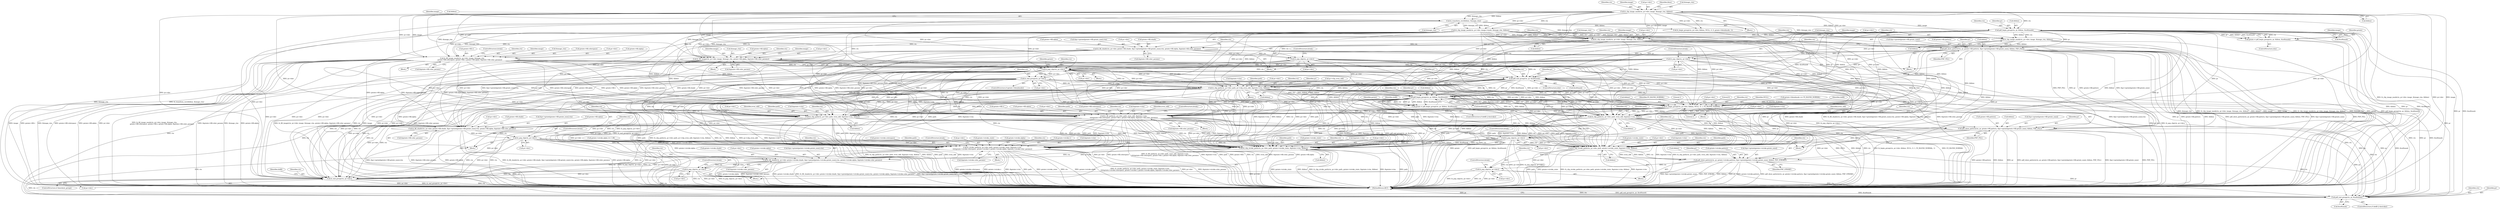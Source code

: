 digraph "0_ghostscript_b2e7d38e845c7d4922d05e6e41f3a2dc1bc1b14a@pointer" {
"1000197" [label="(Call,pdf_begin_group(ctx, pr, &bbox, &softmask))"];
"1000141" [label="(Call,fz_clip_image_mask(ctx, pr->dev, image, &image_ctm, &bbox))"];
"1000154" [label="(Call,fz_transform_rect(&bbox, &image_ctm))"];
"1000195" [label="(Call,gstate = pdf_begin_group(ctx, pr, &bbox, &softmask))"];
"1000220" [label="(Call,fz_fill_image_mask(ctx, pr->dev, image, &image_ctm,\n                               gstate->fill.colorspace, gstate->fill.v, gstate->fill.alpha, &gstate->fill.color_params))"];
"1000378" [label="(Call,fz_pop_clip(ctx, pr->dev))"];
"1000387" [label="(Call,fz_end_group(ctx, pr->dev))"];
"1000407" [label="(Call,fz_clip_path(ctx, pr->dev, path, pr->clip_even_odd, &gstate->ctm, &bbox))"];
"1000444" [label="(Call,pdf_begin_group(ctx, pr, &bbox, &softmask))"];
"1000442" [label="(Call,gstate = pdf_begin_group(ctx, pr, &bbox, &softmask))"];
"1000486" [label="(Call,fz_begin_group(ctx, pr->dev, &bbox, NULL, 0, 1, FZ_BLEND_NORMAL, 1))"];
"1000511" [label="(Call,fz_fill_path(ctx, pr->dev, path, even_odd, &gstate->ctm,\n\t\t\t\t\tgstate->fill.colorspace, gstate->fill.v, gstate->fill.alpha, &gstate->fill.color_params))"];
"1000665" [label="(Call,fz_stroke_path(ctx, pr->dev, path, gstate->stroke_state, &gstate->ctm,\n\t\t\t\t\tgstate->stroke.colorspace, gstate->stroke.v, gstate->stroke.alpha, &gstate->stroke.color_params))"];
"1000814" [label="(Call,fz_end_group(ctx, pr->dev))"];
"1000823" [label="(Call,pdf_end_group(ctx, pr, &softmask))"];
"1000708" [label="(Call,fz_clip_stroke_path(ctx, pr->dev, path, gstate->stroke_state, &gstate->ctm, &bbox))"];
"1000723" [label="(Call,pdf_show_pattern(ctx, pr, gstate->stroke.pattern, &pr->gstate[gstate->stroke.gstate_num], &bbox, PDF_STROKE))"];
"1000744" [label="(Call,fz_pop_clip(ctx, pr->dev))"];
"1000758" [label="(Call,fz_clip_stroke_path(ctx, pr->dev, path, gstate->stroke_state, &gstate->ctm, &bbox))"];
"1000773" [label="(Call,fz_fill_shade(ctx, pr->dev, gstate->stroke.shade, &pr->gstate[gstate->stroke.gstate_num].ctm, gstate->stroke.alpha, &gstate->stroke.color_params))"];
"1000806" [label="(Call,fz_pop_clip(ctx, pr->dev))"];
"1000552" [label="(Call,fz_clip_path(ctx, pr->dev, path, even_odd, &gstate->ctm, &bbox))"];
"1000565" [label="(Call,pdf_show_pattern(ctx, pr, gstate->fill.pattern, &pr->gstate[gstate->fill.gstate_num], &bbox, PDF_FILL))"];
"1000586" [label="(Call,fz_pop_clip(ctx, pr->dev))"];
"1000600" [label="(Call,fz_clip_path(ctx, pr->dev, path, even_odd, &gstate->ctm, &bbox))"];
"1000613" [label="(Call,fz_fill_shade(ctx, pr->dev, gstate->fill.shade, &pr->gstate[gstate->fill.gstate_num].ctm, gstate->fill.alpha, &gstate->fill.color_params))"];
"1000646" [label="(Call,fz_pop_clip(ctx, pr->dev))"];
"1000393" [label="(Call,pdf_end_group(ctx, pr, &softmask))"];
"1000258" [label="(Call,fz_clip_image_mask(ctx, pr->dev, image, &image_ctm, &bbox))"];
"1000268" [label="(Call,pdf_show_pattern(ctx, pr, gstate->fill.pattern, &pr->gstate[gstate->fill.gstate_num], &bbox, PDF_FILL))"];
"1000289" [label="(Call,fz_pop_clip(ctx, pr->dev))"];
"1000303" [label="(Call,fz_clip_image_mask(ctx, pr->dev, image, &image_ctm, &bbox))"];
"1000313" [label="(Call,fz_fill_shade(ctx, pr->dev, gstate->fill.shade, &pr->gstate[gstate->fill.gstate_num].ctm, gstate->fill.alpha, &gstate->fill.color_params))"];
"1000346" [label="(Call,fz_pop_clip(ctx, pr->dev))"];
"1000354" [label="(Call,fz_fill_image(ctx, pr->dev, image, &image_ctm, gstate->fill.alpha, &gstate->fill.color_params))"];
"1000749" [label="(ControlStructure,break;)"];
"1000233" [label="(Call,gstate->fill.v)"];
"1000678" [label="(Call,gstate->stroke.colorspace)"];
"1000276" [label="(Call,&pr->gstate[gstate->fill.gstate_num])"];
"1000315" [label="(Call,pr->dev)"];
"1000763" [label="(Identifier,path)"];
"1000249" [label="(ControlStructure,break;)"];
"1000527" [label="(Call,gstate->fill.v)"];
"1000198" [label="(Identifier,ctx)"];
"1000651" [label="(ControlStructure,break;)"];
"1000362" [label="(Call,gstate->fill.alpha)"];
"1000182" [label="(Call,fz_clip_image_mask(ctx, pr->dev, image->mask, &image_ctm, &bbox))"];
"1000199" [label="(Identifier,pr)"];
"1000482" [label="(Block,)"];
"1000402" [label="(Block,)"];
"1000783" [label="(Call,&pr->gstate[gstate->stroke.gstate_num].ctm)"];
"1000444" [label="(Call,pdf_begin_group(ctx, pr, &bbox, &softmask))"];
"1000714" [label="(Call,gstate->stroke_state)"];
"1000221" [label="(Identifier,ctx)"];
"1000568" [label="(Call,gstate->fill.pattern)"];
"1000168" [label="(Call,fz_begin_group(ctx, pr->dev, &bbox, NULL, 0, 0, gstate->blendmode, 1))"];
"1000438" [label="(ControlStructure,if (dofill || dostroke))"];
"1000599" [label="(Block,)"];
"1000385" [label="(Identifier,gstate)"];
"1000154" [label="(Call,fz_transform_rect(&bbox, &image_ctm))"];
"1000826" [label="(Call,&softmask)"];
"1000195" [label="(Call,gstate = pdf_begin_group(ctx, pr, &bbox, &softmask))"];
"1000395" [label="(Identifier,pr)"];
"1000416" [label="(Call,&gstate->ctm)"];
"1000774" [label="(Identifier,ctx)"];
"1000288" [label="(Identifier,PDF_FILL)"];
"1000532" [label="(Call,gstate->fill.alpha)"];
"1000348" [label="(Call,pr->dev)"];
"1000708" [label="(Call,fz_clip_stroke_path(ctx, pr->dev, path, gstate->stroke_state, &gstate->ctm, &bbox))"];
"1000449" [label="(Call,&softmask)"];
"1000269" [label="(Identifier,ctx)"];
"1000443" [label="(Identifier,gstate)"];
"1000216" [label="(Block,)"];
"1000586" [label="(Call,fz_pop_clip(ctx, pr->dev))"];
"1000757" [label="(Block,)"];
"1000445" [label="(Identifier,ctx)"];
"1000488" [label="(Call,pr->dev)"];
"1000588" [label="(Call,pr->dev)"];
"1000355" [label="(Identifier,ctx)"];
"1000764" [label="(Call,gstate->stroke_state)"];
"1000243" [label="(Call,&gstate->fill.color_params)"];
"1000585" [label="(Identifier,PDF_FILL)"];
"1000513" [label="(Call,pr->dev)"];
"1000142" [label="(Identifier,ctx)"];
"1000800" [label="(Call,&gstate->stroke.color_params)"];
"1000602" [label="(Call,pr->dev)"];
"1000383" [label="(ControlStructure,if (gstate->blendmode))"];
"1000494" [label="(Literal,0)"];
"1000486" [label="(Call,fz_begin_group(ctx, pr->dev, &bbox, NULL, 0, 1, FZ_BLEND_NORMAL, 1))"];
"1000741" [label="(Call,&bbox)"];
"1000828" [label="(MethodReturn,RET)"];
"1000744" [label="(Call,fz_pop_clip(ctx, pr->dev))"];
"1000468" [label="(Call,gstate->stroke.alpha == 1.0f)"];
"1000693" [label="(Call,&gstate->stroke.color_params)"];
"1000487" [label="(Identifier,ctx)"];
"1000146" [label="(Identifier,image)"];
"1000812" [label="(ControlStructure,if (knockout_group))"];
"1000259" [label="(Identifier,ctx)"];
"1000814" [label="(Call,fz_end_group(ctx, pr->dev))"];
"1000771" [label="(Call,&bbox)"];
"1000375" [label="(Identifier,image)"];
"1000392" [label="(ControlStructure,else)"];
"1000266" [label="(Call,&bbox)"];
"1000613" [label="(Call,fz_fill_shade(ctx, pr->dev, gstate->fill.shade, &pr->gstate[gstate->fill.gstate_num].ctm, gstate->fill.alpha, &gstate->fill.color_params))"];
"1000537" [label="(Call,&gstate->fill.color_params)"];
"1000821" [label="(Identifier,dofill)"];
"1000507" [label="(Block,)"];
"1000412" [label="(Identifier,path)"];
"1000554" [label="(Call,pr->dev)"];
"1000407" [label="(Call,fz_clip_path(ctx, pr->dev, path, pr->clip_even_odd, &gstate->ctm, &bbox))"];
"1000305" [label="(Call,pr->dev)"];
"1000347" [label="(Identifier,ctx)"];
"1000143" [label="(Call,pr->dev)"];
"1000559" [label="(Call,&gstate->ctm)"];
"1000356" [label="(Call,pr->dev)"];
"1000606" [label="(Identifier,even_odd)"];
"1000200" [label="(Call,&bbox)"];
"1000723" [label="(Call,pdf_show_pattern(ctx, pr, gstate->stroke.pattern, &pr->gstate[gstate->stroke.gstate_num], &bbox, PDF_STROKE))"];
"1000640" [label="(Call,&gstate->fill.color_params)"];
"1000670" [label="(Identifier,path)"];
"1000646" [label="(Call,fz_pop_clip(ctx, pr->dev))"];
"1000759" [label="(Identifier,ctx)"];
"1000161" [label="(Identifier,image)"];
"1000591" [label="(ControlStructure,break;)"];
"1000196" [label="(Identifier,gstate)"];
"1000379" [label="(Identifier,ctx)"];
"1000725" [label="(Identifier,pr)"];
"1000583" [label="(Call,&bbox)"];
"1000605" [label="(Identifier,path)"];
"1000309" [label="(Call,&image_ctm)"];
"1000225" [label="(Identifier,image)"];
"1000318" [label="(Call,gstate->fill.shade)"];
"1000600" [label="(Call,fz_clip_path(ctx, pr->dev, path, even_odd, &gstate->ctm, &bbox))"];
"1000758" [label="(Call,fz_clip_stroke_path(ctx, pr->dev, path, gstate->stroke_state, &gstate->ctm, &bbox))"];
"1000264" [label="(Call,&image_ctm)"];
"1000354" [label="(Call,fz_fill_image(ctx, pr->dev, image, &image_ctm, gstate->fill.alpha, &gstate->fill.color_params))"];
"1000552" [label="(Call,fz_clip_path(ctx, pr->dev, path, even_odd, &gstate->ctm, &bbox))"];
"1000353" [label="(Block,)"];
"1000778" [label="(Call,gstate->stroke.shade)"];
"1000615" [label="(Call,pr->dev)"];
"1000607" [label="(Call,&gstate->ctm)"];
"1000396" [label="(Call,&softmask)"];
"1000226" [label="(Call,&image_ctm)"];
"1000745" [label="(Identifier,ctx)"];
"1000302" [label="(Block,)"];
"1000721" [label="(Call,&bbox)"];
"1000140" [label="(Block,)"];
"1000409" [label="(Call,pr->dev)"];
"1000493" [label="(Identifier,NULL)"];
"1000815" [label="(Identifier,ctx)"];
"1000551" [label="(Block,)"];
"1000442" [label="(Call,gstate = pdf_begin_group(ctx, pr, &bbox, &softmask))"];
"1000263" [label="(Identifier,image)"];
"1000775" [label="(Call,pr->dev)"];
"1000271" [label="(Call,gstate->fill.pattern)"];
"1000767" [label="(Call,&gstate->ctm)"];
"1000387" [label="(Call,fz_end_group(ctx, pr->dev))"];
"1000393" [label="(Call,pdf_end_group(ctx, pr, &softmask))"];
"1000699" [label="(ControlStructure,break;)"];
"1000807" [label="(Identifier,ctx)"];
"1000304" [label="(Identifier,ctx)"];
"1000220" [label="(Call,fz_fill_image_mask(ctx, pr->dev, image, &image_ctm,\n                               gstate->fill.colorspace, gstate->fill.v, gstate->fill.alpha, &gstate->fill.color_params))"];
"1000808" [label="(Call,pr->dev)"];
"1000566" [label="(Identifier,ctx)"];
"1000408" [label="(Identifier,ctx)"];
"1000270" [label="(Identifier,pr)"];
"1000707" [label="(Block,)"];
"1000228" [label="(Call,gstate->fill.colorspace)"];
"1000795" [label="(Call,gstate->stroke.alpha)"];
"1000351" [label="(ControlStructure,break;)"];
"1000378" [label="(Call,fz_pop_clip(ctx, pr->dev))"];
"1000257" [label="(Block,)"];
"1000359" [label="(Identifier,image)"];
"1000587" [label="(Identifier,ctx)"];
"1000648" [label="(Call,pr->dev)"];
"1000601" [label="(Identifier,ctx)"];
"1000667" [label="(Call,pr->dev)"];
"1000202" [label="(Call,&softmask)"];
"1000389" [label="(Call,pr->dev)"];
"1000516" [label="(Identifier,path)"];
"1000207" [label="(Identifier,image)"];
"1000710" [label="(Call,pr->dev)"];
"1000522" [label="(Call,gstate->fill.colorspace)"];
"1000726" [label="(Call,gstate->stroke.pattern)"];
"1000157" [label="(Call,&image_ctm)"];
"1000346" [label="(Call,fz_pop_clip(ctx, pr->dev))"];
"1000816" [label="(Call,pr->dev)"];
"1000335" [label="(Call,gstate->fill.alpha)"];
"1000380" [label="(Call,pr->dev)"];
"1000819" [label="(ControlStructure,if (dofill || dostroke))"];
"1000558" [label="(Identifier,even_odd)"];
"1000823" [label="(Call,pdf_end_group(ctx, pr, &softmask))"];
"1000367" [label="(Call,&gstate->fill.color_params)"];
"1000671" [label="(Call,gstate->stroke_state)"];
"1000291" [label="(Call,pr->dev)"];
"1000497" [label="(Literal,1)"];
"1000424" [label="(Identifier,pr)"];
"1000743" [label="(Identifier,PDF_STROKE)"];
"1000388" [label="(Identifier,ctx)"];
"1000512" [label="(Identifier,ctx)"];
"1000413" [label="(Call,pr->clip_even_odd)"];
"1000724" [label="(Identifier,ctx)"];
"1000289" [label="(Call,fz_pop_clip(ctx, pr->dev))"];
"1000618" [label="(Call,gstate->fill.shade)"];
"1000611" [label="(Call,&bbox)"];
"1000731" [label="(Call,&pr->gstate[gstate->stroke.gstate_num])"];
"1000260" [label="(Call,pr->dev)"];
"1000475" [label="(Call,gstate->blendmode == FZ_BLEND_NORMAL)"];
"1000647" [label="(Identifier,ctx)"];
"1000268" [label="(Call,pdf_show_pattern(ctx, pr, gstate->fill.pattern, &pr->gstate[gstate->fill.gstate_num], &bbox, PDF_FILL))"];
"1000394" [label="(Identifier,ctx)"];
"1000155" [label="(Call,&bbox)"];
"1000573" [label="(Call,&pr->gstate[gstate->fill.gstate_num])"];
"1000553" [label="(Identifier,ctx)"];
"1000303" [label="(Call,fz_clip_image_mask(ctx, pr->dev, image, &image_ctm, &bbox))"];
"1000806" [label="(Call,fz_pop_clip(ctx, pr->dev))"];
"1000746" [label="(Call,pr->dev)"];
"1000567" [label="(Identifier,pr)"];
"1000258" [label="(Call,fz_clip_image_mask(ctx, pr->dev, image, &image_ctm, &bbox))"];
"1000760" [label="(Call,pr->dev)"];
"1000149" [label="(Call,&bbox)"];
"1000197" [label="(Call,pdf_begin_group(ctx, pr, &bbox, &softmask))"];
"1000717" [label="(Call,&gstate->ctm)"];
"1000194" [label="(ControlStructure,else)"];
"1000420" [label="(Call,&bbox)"];
"1000152" [label="(Identifier,bbox)"];
"1000446" [label="(Identifier,pr)"];
"1000688" [label="(Call,gstate->stroke.alpha)"];
"1000453" [label="(Identifier,dofill)"];
"1000518" [label="(Call,&gstate->ctm)"];
"1000447" [label="(Call,&bbox)"];
"1000141" [label="(Call,fz_clip_image_mask(ctx, pr->dev, image, &image_ctm, &bbox))"];
"1000511" [label="(Call,fz_fill_path(ctx, pr->dev, path, even_odd, &gstate->ctm,\n\t\t\t\t\tgstate->fill.colorspace, gstate->fill.v, gstate->fill.alpha, &gstate->fill.color_params))"];
"1000773" [label="(Call,fz_fill_shade(ctx, pr->dev, gstate->stroke.shade, &pr->gstate[gstate->stroke.gstate_num].ctm, gstate->stroke.alpha, &gstate->stroke.color_params))"];
"1000614" [label="(Identifier,ctx)"];
"1000623" [label="(Call,&pr->gstate[gstate->fill.gstate_num].ctm)"];
"1000308" [label="(Identifier,image)"];
"1000517" [label="(Identifier,even_odd)"];
"1000666" [label="(Identifier,ctx)"];
"1000377" [label="(Block,)"];
"1000499" [label="(Identifier,dofill)"];
"1000491" [label="(Call,&bbox)"];
"1000665" [label="(Call,fz_stroke_path(ctx, pr->dev, path, gstate->stroke_state, &gstate->ctm,\n\t\t\t\t\tgstate->stroke.colorspace, gstate->stroke.v, gstate->stroke.alpha, &gstate->stroke.color_params))"];
"1000543" [label="(ControlStructure,break;)"];
"1000811" [label="(ControlStructure,break;)"];
"1000557" [label="(Identifier,path)"];
"1000340" [label="(Call,&gstate->fill.color_params)"];
"1000222" [label="(Call,pr->dev)"];
"1000290" [label="(Identifier,ctx)"];
"1000323" [label="(Call,&pr->gstate[gstate->fill.gstate_num].ctm)"];
"1000238" [label="(Call,gstate->fill.alpha)"];
"1000683" [label="(Call,gstate->stroke.v)"];
"1000565" [label="(Call,pdf_show_pattern(ctx, pr, gstate->fill.pattern, &pr->gstate[gstate->fill.gstate_num], &bbox, PDF_FILL))"];
"1000635" [label="(Call,gstate->fill.alpha)"];
"1000563" [label="(Call,&bbox)"];
"1000286" [label="(Call,&bbox)"];
"1000360" [label="(Call,&image_ctm)"];
"1000661" [label="(Block,)"];
"1000824" [label="(Identifier,ctx)"];
"1000496" [label="(Identifier,FZ_BLEND_NORMAL)"];
"1000313" [label="(Call,fz_fill_shade(ctx, pr->dev, gstate->fill.shade, &pr->gstate[gstate->fill.gstate_num].ctm, gstate->fill.alpha, &gstate->fill.color_params))"];
"1000709" [label="(Identifier,ctx)"];
"1000314" [label="(Identifier,ctx)"];
"1000674" [label="(Call,&gstate->ctm)"];
"1000294" [label="(ControlStructure,break;)"];
"1000713" [label="(Identifier,path)"];
"1000825" [label="(Identifier,pr)"];
"1000311" [label="(Call,&bbox)"];
"1000495" [label="(Literal,1)"];
"1000147" [label="(Call,&image_ctm)"];
"1000400" [label="(Identifier,pr)"];
"1000197" -> "1000195"  [label="AST: "];
"1000197" -> "1000202"  [label="CFG: "];
"1000198" -> "1000197"  [label="AST: "];
"1000199" -> "1000197"  [label="AST: "];
"1000200" -> "1000197"  [label="AST: "];
"1000202" -> "1000197"  [label="AST: "];
"1000195" -> "1000197"  [label="CFG: "];
"1000197" -> "1000828"  [label="DDG: &bbox"];
"1000197" -> "1000828"  [label="DDG: pr"];
"1000197" -> "1000828"  [label="DDG: &softmask"];
"1000197" -> "1000195"  [label="DDG: ctx"];
"1000197" -> "1000195"  [label="DDG: pr"];
"1000197" -> "1000195"  [label="DDG: &bbox"];
"1000197" -> "1000195"  [label="DDG: &softmask"];
"1000141" -> "1000197"  [label="DDG: ctx"];
"1000154" -> "1000197"  [label="DDG: &bbox"];
"1000197" -> "1000220"  [label="DDG: ctx"];
"1000197" -> "1000258"  [label="DDG: ctx"];
"1000197" -> "1000258"  [label="DDG: &bbox"];
"1000197" -> "1000268"  [label="DDG: pr"];
"1000197" -> "1000303"  [label="DDG: ctx"];
"1000197" -> "1000303"  [label="DDG: &bbox"];
"1000197" -> "1000354"  [label="DDG: ctx"];
"1000197" -> "1000378"  [label="DDG: ctx"];
"1000197" -> "1000393"  [label="DDG: ctx"];
"1000197" -> "1000393"  [label="DDG: pr"];
"1000197" -> "1000393"  [label="DDG: &softmask"];
"1000197" -> "1000407"  [label="DDG: &bbox"];
"1000197" -> "1000444"  [label="DDG: pr"];
"1000197" -> "1000444"  [label="DDG: &bbox"];
"1000197" -> "1000444"  [label="DDG: &softmask"];
"1000197" -> "1000486"  [label="DDG: &bbox"];
"1000197" -> "1000552"  [label="DDG: &bbox"];
"1000197" -> "1000565"  [label="DDG: pr"];
"1000197" -> "1000600"  [label="DDG: &bbox"];
"1000197" -> "1000708"  [label="DDG: &bbox"];
"1000197" -> "1000723"  [label="DDG: pr"];
"1000197" -> "1000758"  [label="DDG: &bbox"];
"1000197" -> "1000823"  [label="DDG: pr"];
"1000197" -> "1000823"  [label="DDG: &softmask"];
"1000141" -> "1000140"  [label="AST: "];
"1000141" -> "1000149"  [label="CFG: "];
"1000142" -> "1000141"  [label="AST: "];
"1000143" -> "1000141"  [label="AST: "];
"1000146" -> "1000141"  [label="AST: "];
"1000147" -> "1000141"  [label="AST: "];
"1000149" -> "1000141"  [label="AST: "];
"1000152" -> "1000141"  [label="CFG: "];
"1000141" -> "1000828"  [label="DDG: fz_clip_image_mask(ctx, pr->dev, image, &image_ctm, &bbox)"];
"1000141" -> "1000828"  [label="DDG: pr->dev"];
"1000141" -> "1000828"  [label="DDG: image"];
"1000141" -> "1000154"  [label="DDG: &bbox"];
"1000141" -> "1000154"  [label="DDG: &image_ctm"];
"1000141" -> "1000168"  [label="DDG: ctx"];
"1000141" -> "1000168"  [label="DDG: pr->dev"];
"1000141" -> "1000182"  [label="DDG: ctx"];
"1000141" -> "1000182"  [label="DDG: pr->dev"];
"1000141" -> "1000220"  [label="DDG: pr->dev"];
"1000141" -> "1000220"  [label="DDG: image"];
"1000141" -> "1000258"  [label="DDG: pr->dev"];
"1000141" -> "1000258"  [label="DDG: image"];
"1000141" -> "1000303"  [label="DDG: pr->dev"];
"1000141" -> "1000303"  [label="DDG: image"];
"1000141" -> "1000354"  [label="DDG: pr->dev"];
"1000141" -> "1000354"  [label="DDG: image"];
"1000141" -> "1000378"  [label="DDG: pr->dev"];
"1000141" -> "1000407"  [label="DDG: pr->dev"];
"1000141" -> "1000486"  [label="DDG: pr->dev"];
"1000141" -> "1000511"  [label="DDG: pr->dev"];
"1000141" -> "1000552"  [label="DDG: pr->dev"];
"1000141" -> "1000600"  [label="DDG: pr->dev"];
"1000141" -> "1000665"  [label="DDG: pr->dev"];
"1000141" -> "1000708"  [label="DDG: pr->dev"];
"1000141" -> "1000758"  [label="DDG: pr->dev"];
"1000141" -> "1000814"  [label="DDG: pr->dev"];
"1000154" -> "1000140"  [label="AST: "];
"1000154" -> "1000157"  [label="CFG: "];
"1000155" -> "1000154"  [label="AST: "];
"1000157" -> "1000154"  [label="AST: "];
"1000161" -> "1000154"  [label="CFG: "];
"1000154" -> "1000828"  [label="DDG: &image_ctm"];
"1000154" -> "1000828"  [label="DDG: fz_transform_rect(&bbox, &image_ctm)"];
"1000154" -> "1000168"  [label="DDG: &bbox"];
"1000154" -> "1000182"  [label="DDG: &image_ctm"];
"1000154" -> "1000182"  [label="DDG: &bbox"];
"1000154" -> "1000220"  [label="DDG: &image_ctm"];
"1000154" -> "1000258"  [label="DDG: &image_ctm"];
"1000154" -> "1000303"  [label="DDG: &image_ctm"];
"1000154" -> "1000354"  [label="DDG: &image_ctm"];
"1000195" -> "1000194"  [label="AST: "];
"1000196" -> "1000195"  [label="AST: "];
"1000207" -> "1000195"  [label="CFG: "];
"1000195" -> "1000828"  [label="DDG: pdf_begin_group(ctx, pr, &bbox, &softmask)"];
"1000195" -> "1000828"  [label="DDG: gstate"];
"1000220" -> "1000216"  [label="AST: "];
"1000220" -> "1000243"  [label="CFG: "];
"1000221" -> "1000220"  [label="AST: "];
"1000222" -> "1000220"  [label="AST: "];
"1000225" -> "1000220"  [label="AST: "];
"1000226" -> "1000220"  [label="AST: "];
"1000228" -> "1000220"  [label="AST: "];
"1000233" -> "1000220"  [label="AST: "];
"1000238" -> "1000220"  [label="AST: "];
"1000243" -> "1000220"  [label="AST: "];
"1000249" -> "1000220"  [label="CFG: "];
"1000220" -> "1000828"  [label="DDG: image"];
"1000220" -> "1000828"  [label="DDG: gstate->fill.v"];
"1000220" -> "1000828"  [label="DDG: &image_ctm"];
"1000220" -> "1000828"  [label="DDG: gstate->fill.colorspace"];
"1000220" -> "1000828"  [label="DDG: gstate->fill.alpha"];
"1000220" -> "1000828"  [label="DDG: pr->dev"];
"1000220" -> "1000828"  [label="DDG: fz_fill_image_mask(ctx, pr->dev, image, &image_ctm,\n                               gstate->fill.colorspace, gstate->fill.v, gstate->fill.alpha, &gstate->fill.color_params)"];
"1000220" -> "1000828"  [label="DDG: &gstate->fill.color_params"];
"1000182" -> "1000220"  [label="DDG: ctx"];
"1000182" -> "1000220"  [label="DDG: pr->dev"];
"1000182" -> "1000220"  [label="DDG: &image_ctm"];
"1000220" -> "1000378"  [label="DDG: ctx"];
"1000220" -> "1000378"  [label="DDG: pr->dev"];
"1000220" -> "1000393"  [label="DDG: ctx"];
"1000220" -> "1000407"  [label="DDG: pr->dev"];
"1000220" -> "1000486"  [label="DDG: pr->dev"];
"1000220" -> "1000511"  [label="DDG: pr->dev"];
"1000220" -> "1000511"  [label="DDG: gstate->fill.colorspace"];
"1000220" -> "1000511"  [label="DDG: gstate->fill.v"];
"1000220" -> "1000511"  [label="DDG: gstate->fill.alpha"];
"1000220" -> "1000511"  [label="DDG: &gstate->fill.color_params"];
"1000220" -> "1000552"  [label="DDG: pr->dev"];
"1000220" -> "1000600"  [label="DDG: pr->dev"];
"1000220" -> "1000613"  [label="DDG: gstate->fill.alpha"];
"1000220" -> "1000613"  [label="DDG: &gstate->fill.color_params"];
"1000220" -> "1000665"  [label="DDG: pr->dev"];
"1000220" -> "1000708"  [label="DDG: pr->dev"];
"1000220" -> "1000758"  [label="DDG: pr->dev"];
"1000220" -> "1000814"  [label="DDG: pr->dev"];
"1000378" -> "1000377"  [label="AST: "];
"1000378" -> "1000380"  [label="CFG: "];
"1000379" -> "1000378"  [label="AST: "];
"1000380" -> "1000378"  [label="AST: "];
"1000385" -> "1000378"  [label="CFG: "];
"1000378" -> "1000828"  [label="DDG: pr->dev"];
"1000378" -> "1000828"  [label="DDG: ctx"];
"1000378" -> "1000828"  [label="DDG: fz_pop_clip(ctx, pr->dev)"];
"1000289" -> "1000378"  [label="DDG: ctx"];
"1000289" -> "1000378"  [label="DDG: pr->dev"];
"1000346" -> "1000378"  [label="DDG: ctx"];
"1000346" -> "1000378"  [label="DDG: pr->dev"];
"1000354" -> "1000378"  [label="DDG: ctx"];
"1000354" -> "1000378"  [label="DDG: pr->dev"];
"1000182" -> "1000378"  [label="DDG: ctx"];
"1000182" -> "1000378"  [label="DDG: pr->dev"];
"1000378" -> "1000387"  [label="DDG: ctx"];
"1000378" -> "1000387"  [label="DDG: pr->dev"];
"1000378" -> "1000407"  [label="DDG: ctx"];
"1000378" -> "1000407"  [label="DDG: pr->dev"];
"1000378" -> "1000444"  [label="DDG: ctx"];
"1000378" -> "1000486"  [label="DDG: ctx"];
"1000378" -> "1000486"  [label="DDG: pr->dev"];
"1000378" -> "1000511"  [label="DDG: ctx"];
"1000378" -> "1000511"  [label="DDG: pr->dev"];
"1000378" -> "1000552"  [label="DDG: ctx"];
"1000378" -> "1000552"  [label="DDG: pr->dev"];
"1000378" -> "1000600"  [label="DDG: ctx"];
"1000378" -> "1000600"  [label="DDG: pr->dev"];
"1000378" -> "1000665"  [label="DDG: ctx"];
"1000378" -> "1000665"  [label="DDG: pr->dev"];
"1000378" -> "1000708"  [label="DDG: ctx"];
"1000378" -> "1000708"  [label="DDG: pr->dev"];
"1000378" -> "1000758"  [label="DDG: ctx"];
"1000378" -> "1000758"  [label="DDG: pr->dev"];
"1000378" -> "1000814"  [label="DDG: ctx"];
"1000378" -> "1000814"  [label="DDG: pr->dev"];
"1000378" -> "1000823"  [label="DDG: ctx"];
"1000387" -> "1000383"  [label="AST: "];
"1000387" -> "1000389"  [label="CFG: "];
"1000388" -> "1000387"  [label="AST: "];
"1000389" -> "1000387"  [label="AST: "];
"1000400" -> "1000387"  [label="CFG: "];
"1000387" -> "1000828"  [label="DDG: pr->dev"];
"1000387" -> "1000828"  [label="DDG: ctx"];
"1000387" -> "1000828"  [label="DDG: fz_end_group(ctx, pr->dev)"];
"1000387" -> "1000407"  [label="DDG: ctx"];
"1000387" -> "1000407"  [label="DDG: pr->dev"];
"1000387" -> "1000444"  [label="DDG: ctx"];
"1000387" -> "1000486"  [label="DDG: ctx"];
"1000387" -> "1000486"  [label="DDG: pr->dev"];
"1000387" -> "1000511"  [label="DDG: ctx"];
"1000387" -> "1000511"  [label="DDG: pr->dev"];
"1000387" -> "1000552"  [label="DDG: ctx"];
"1000387" -> "1000552"  [label="DDG: pr->dev"];
"1000387" -> "1000600"  [label="DDG: ctx"];
"1000387" -> "1000600"  [label="DDG: pr->dev"];
"1000387" -> "1000665"  [label="DDG: ctx"];
"1000387" -> "1000665"  [label="DDG: pr->dev"];
"1000387" -> "1000708"  [label="DDG: ctx"];
"1000387" -> "1000708"  [label="DDG: pr->dev"];
"1000387" -> "1000758"  [label="DDG: ctx"];
"1000387" -> "1000758"  [label="DDG: pr->dev"];
"1000387" -> "1000814"  [label="DDG: ctx"];
"1000387" -> "1000814"  [label="DDG: pr->dev"];
"1000387" -> "1000823"  [label="DDG: ctx"];
"1000407" -> "1000402"  [label="AST: "];
"1000407" -> "1000420"  [label="CFG: "];
"1000408" -> "1000407"  [label="AST: "];
"1000409" -> "1000407"  [label="AST: "];
"1000412" -> "1000407"  [label="AST: "];
"1000413" -> "1000407"  [label="AST: "];
"1000416" -> "1000407"  [label="AST: "];
"1000420" -> "1000407"  [label="AST: "];
"1000424" -> "1000407"  [label="CFG: "];
"1000407" -> "1000828"  [label="DDG: pr->dev"];
"1000407" -> "1000828"  [label="DDG: path"];
"1000407" -> "1000828"  [label="DDG: fz_clip_path(ctx, pr->dev, path, pr->clip_even_odd, &gstate->ctm, &bbox)"];
"1000407" -> "1000828"  [label="DDG: ctx"];
"1000407" -> "1000828"  [label="DDG: &bbox"];
"1000407" -> "1000828"  [label="DDG: pr->clip_even_odd"];
"1000407" -> "1000828"  [label="DDG: &gstate->ctm"];
"1000393" -> "1000407"  [label="DDG: ctx"];
"1000182" -> "1000407"  [label="DDG: pr->dev"];
"1000182" -> "1000407"  [label="DDG: &bbox"];
"1000354" -> "1000407"  [label="DDG: pr->dev"];
"1000289" -> "1000407"  [label="DDG: pr->dev"];
"1000346" -> "1000407"  [label="DDG: pr->dev"];
"1000268" -> "1000407"  [label="DDG: &bbox"];
"1000303" -> "1000407"  [label="DDG: &bbox"];
"1000407" -> "1000444"  [label="DDG: ctx"];
"1000407" -> "1000444"  [label="DDG: &bbox"];
"1000407" -> "1000486"  [label="DDG: ctx"];
"1000407" -> "1000486"  [label="DDG: pr->dev"];
"1000407" -> "1000486"  [label="DDG: &bbox"];
"1000407" -> "1000511"  [label="DDG: ctx"];
"1000407" -> "1000511"  [label="DDG: pr->dev"];
"1000407" -> "1000511"  [label="DDG: path"];
"1000407" -> "1000511"  [label="DDG: &gstate->ctm"];
"1000407" -> "1000552"  [label="DDG: ctx"];
"1000407" -> "1000552"  [label="DDG: pr->dev"];
"1000407" -> "1000552"  [label="DDG: path"];
"1000407" -> "1000552"  [label="DDG: &gstate->ctm"];
"1000407" -> "1000552"  [label="DDG: &bbox"];
"1000407" -> "1000600"  [label="DDG: ctx"];
"1000407" -> "1000600"  [label="DDG: pr->dev"];
"1000407" -> "1000600"  [label="DDG: path"];
"1000407" -> "1000600"  [label="DDG: &gstate->ctm"];
"1000407" -> "1000600"  [label="DDG: &bbox"];
"1000407" -> "1000665"  [label="DDG: ctx"];
"1000407" -> "1000665"  [label="DDG: pr->dev"];
"1000407" -> "1000665"  [label="DDG: path"];
"1000407" -> "1000665"  [label="DDG: &gstate->ctm"];
"1000407" -> "1000708"  [label="DDG: ctx"];
"1000407" -> "1000708"  [label="DDG: pr->dev"];
"1000407" -> "1000708"  [label="DDG: path"];
"1000407" -> "1000708"  [label="DDG: &gstate->ctm"];
"1000407" -> "1000708"  [label="DDG: &bbox"];
"1000407" -> "1000758"  [label="DDG: ctx"];
"1000407" -> "1000758"  [label="DDG: pr->dev"];
"1000407" -> "1000758"  [label="DDG: path"];
"1000407" -> "1000758"  [label="DDG: &gstate->ctm"];
"1000407" -> "1000758"  [label="DDG: &bbox"];
"1000407" -> "1000814"  [label="DDG: ctx"];
"1000407" -> "1000814"  [label="DDG: pr->dev"];
"1000407" -> "1000823"  [label="DDG: ctx"];
"1000444" -> "1000442"  [label="AST: "];
"1000444" -> "1000449"  [label="CFG: "];
"1000445" -> "1000444"  [label="AST: "];
"1000446" -> "1000444"  [label="AST: "];
"1000447" -> "1000444"  [label="AST: "];
"1000449" -> "1000444"  [label="AST: "];
"1000442" -> "1000444"  [label="CFG: "];
"1000444" -> "1000828"  [label="DDG: pr"];
"1000444" -> "1000828"  [label="DDG: &bbox"];
"1000444" -> "1000828"  [label="DDG: &softmask"];
"1000444" -> "1000828"  [label="DDG: ctx"];
"1000444" -> "1000442"  [label="DDG: ctx"];
"1000444" -> "1000442"  [label="DDG: pr"];
"1000444" -> "1000442"  [label="DDG: &bbox"];
"1000444" -> "1000442"  [label="DDG: &softmask"];
"1000393" -> "1000444"  [label="DDG: ctx"];
"1000393" -> "1000444"  [label="DDG: pr"];
"1000393" -> "1000444"  [label="DDG: &softmask"];
"1000268" -> "1000444"  [label="DDG: pr"];
"1000268" -> "1000444"  [label="DDG: &bbox"];
"1000303" -> "1000444"  [label="DDG: &bbox"];
"1000182" -> "1000444"  [label="DDG: &bbox"];
"1000444" -> "1000486"  [label="DDG: ctx"];
"1000444" -> "1000486"  [label="DDG: &bbox"];
"1000444" -> "1000511"  [label="DDG: ctx"];
"1000444" -> "1000552"  [label="DDG: ctx"];
"1000444" -> "1000552"  [label="DDG: &bbox"];
"1000444" -> "1000565"  [label="DDG: pr"];
"1000444" -> "1000600"  [label="DDG: ctx"];
"1000444" -> "1000600"  [label="DDG: &bbox"];
"1000444" -> "1000665"  [label="DDG: ctx"];
"1000444" -> "1000708"  [label="DDG: ctx"];
"1000444" -> "1000708"  [label="DDG: &bbox"];
"1000444" -> "1000723"  [label="DDG: pr"];
"1000444" -> "1000758"  [label="DDG: ctx"];
"1000444" -> "1000758"  [label="DDG: &bbox"];
"1000444" -> "1000814"  [label="DDG: ctx"];
"1000444" -> "1000823"  [label="DDG: ctx"];
"1000444" -> "1000823"  [label="DDG: pr"];
"1000444" -> "1000823"  [label="DDG: &softmask"];
"1000442" -> "1000438"  [label="AST: "];
"1000443" -> "1000442"  [label="AST: "];
"1000453" -> "1000442"  [label="CFG: "];
"1000442" -> "1000828"  [label="DDG: gstate"];
"1000442" -> "1000828"  [label="DDG: pdf_begin_group(ctx, pr, &bbox, &softmask)"];
"1000486" -> "1000482"  [label="AST: "];
"1000486" -> "1000497"  [label="CFG: "];
"1000487" -> "1000486"  [label="AST: "];
"1000488" -> "1000486"  [label="AST: "];
"1000491" -> "1000486"  [label="AST: "];
"1000493" -> "1000486"  [label="AST: "];
"1000494" -> "1000486"  [label="AST: "];
"1000495" -> "1000486"  [label="AST: "];
"1000496" -> "1000486"  [label="AST: "];
"1000497" -> "1000486"  [label="AST: "];
"1000499" -> "1000486"  [label="CFG: "];
"1000486" -> "1000828"  [label="DDG: fz_begin_group(ctx, pr->dev, &bbox, NULL, 0, 1, FZ_BLEND_NORMAL, 1)"];
"1000486" -> "1000828"  [label="DDG: FZ_BLEND_NORMAL"];
"1000486" -> "1000828"  [label="DDG: pr->dev"];
"1000486" -> "1000828"  [label="DDG: NULL"];
"1000486" -> "1000828"  [label="DDG: &bbox"];
"1000486" -> "1000828"  [label="DDG: ctx"];
"1000393" -> "1000486"  [label="DDG: ctx"];
"1000182" -> "1000486"  [label="DDG: pr->dev"];
"1000182" -> "1000486"  [label="DDG: &bbox"];
"1000354" -> "1000486"  [label="DDG: pr->dev"];
"1000289" -> "1000486"  [label="DDG: pr->dev"];
"1000346" -> "1000486"  [label="DDG: pr->dev"];
"1000268" -> "1000486"  [label="DDG: &bbox"];
"1000303" -> "1000486"  [label="DDG: &bbox"];
"1000168" -> "1000486"  [label="DDG: NULL"];
"1000475" -> "1000486"  [label="DDG: FZ_BLEND_NORMAL"];
"1000486" -> "1000511"  [label="DDG: ctx"];
"1000486" -> "1000511"  [label="DDG: pr->dev"];
"1000486" -> "1000552"  [label="DDG: ctx"];
"1000486" -> "1000552"  [label="DDG: pr->dev"];
"1000486" -> "1000552"  [label="DDG: &bbox"];
"1000486" -> "1000600"  [label="DDG: ctx"];
"1000486" -> "1000600"  [label="DDG: pr->dev"];
"1000486" -> "1000600"  [label="DDG: &bbox"];
"1000486" -> "1000665"  [label="DDG: ctx"];
"1000486" -> "1000665"  [label="DDG: pr->dev"];
"1000486" -> "1000708"  [label="DDG: ctx"];
"1000486" -> "1000708"  [label="DDG: pr->dev"];
"1000486" -> "1000708"  [label="DDG: &bbox"];
"1000486" -> "1000758"  [label="DDG: ctx"];
"1000486" -> "1000758"  [label="DDG: pr->dev"];
"1000486" -> "1000758"  [label="DDG: &bbox"];
"1000486" -> "1000814"  [label="DDG: ctx"];
"1000486" -> "1000814"  [label="DDG: pr->dev"];
"1000486" -> "1000823"  [label="DDG: ctx"];
"1000511" -> "1000507"  [label="AST: "];
"1000511" -> "1000537"  [label="CFG: "];
"1000512" -> "1000511"  [label="AST: "];
"1000513" -> "1000511"  [label="AST: "];
"1000516" -> "1000511"  [label="AST: "];
"1000517" -> "1000511"  [label="AST: "];
"1000518" -> "1000511"  [label="AST: "];
"1000522" -> "1000511"  [label="AST: "];
"1000527" -> "1000511"  [label="AST: "];
"1000532" -> "1000511"  [label="AST: "];
"1000537" -> "1000511"  [label="AST: "];
"1000543" -> "1000511"  [label="CFG: "];
"1000511" -> "1000828"  [label="DDG: pr->dev"];
"1000511" -> "1000828"  [label="DDG: gstate->fill.colorspace"];
"1000511" -> "1000828"  [label="DDG: fz_fill_path(ctx, pr->dev, path, even_odd, &gstate->ctm,\n\t\t\t\t\tgstate->fill.colorspace, gstate->fill.v, gstate->fill.alpha, &gstate->fill.color_params)"];
"1000511" -> "1000828"  [label="DDG: &gstate->ctm"];
"1000511" -> "1000828"  [label="DDG: path"];
"1000511" -> "1000828"  [label="DDG: gstate->fill.v"];
"1000511" -> "1000828"  [label="DDG: ctx"];
"1000511" -> "1000828"  [label="DDG: even_odd"];
"1000511" -> "1000828"  [label="DDG: &gstate->fill.color_params"];
"1000511" -> "1000828"  [label="DDG: gstate->fill.alpha"];
"1000393" -> "1000511"  [label="DDG: ctx"];
"1000182" -> "1000511"  [label="DDG: pr->dev"];
"1000354" -> "1000511"  [label="DDG: pr->dev"];
"1000354" -> "1000511"  [label="DDG: gstate->fill.alpha"];
"1000354" -> "1000511"  [label="DDG: &gstate->fill.color_params"];
"1000289" -> "1000511"  [label="DDG: pr->dev"];
"1000346" -> "1000511"  [label="DDG: pr->dev"];
"1000313" -> "1000511"  [label="DDG: gstate->fill.alpha"];
"1000313" -> "1000511"  [label="DDG: &gstate->fill.color_params"];
"1000511" -> "1000665"  [label="DDG: ctx"];
"1000511" -> "1000665"  [label="DDG: pr->dev"];
"1000511" -> "1000665"  [label="DDG: path"];
"1000511" -> "1000665"  [label="DDG: &gstate->ctm"];
"1000511" -> "1000708"  [label="DDG: ctx"];
"1000511" -> "1000708"  [label="DDG: pr->dev"];
"1000511" -> "1000708"  [label="DDG: path"];
"1000511" -> "1000708"  [label="DDG: &gstate->ctm"];
"1000511" -> "1000758"  [label="DDG: ctx"];
"1000511" -> "1000758"  [label="DDG: pr->dev"];
"1000511" -> "1000758"  [label="DDG: path"];
"1000511" -> "1000758"  [label="DDG: &gstate->ctm"];
"1000511" -> "1000814"  [label="DDG: ctx"];
"1000511" -> "1000814"  [label="DDG: pr->dev"];
"1000511" -> "1000823"  [label="DDG: ctx"];
"1000665" -> "1000661"  [label="AST: "];
"1000665" -> "1000693"  [label="CFG: "];
"1000666" -> "1000665"  [label="AST: "];
"1000667" -> "1000665"  [label="AST: "];
"1000670" -> "1000665"  [label="AST: "];
"1000671" -> "1000665"  [label="AST: "];
"1000674" -> "1000665"  [label="AST: "];
"1000678" -> "1000665"  [label="AST: "];
"1000683" -> "1000665"  [label="AST: "];
"1000688" -> "1000665"  [label="AST: "];
"1000693" -> "1000665"  [label="AST: "];
"1000699" -> "1000665"  [label="CFG: "];
"1000665" -> "1000828"  [label="DDG: &gstate->stroke.color_params"];
"1000665" -> "1000828"  [label="DDG: gstate->stroke.colorspace"];
"1000665" -> "1000828"  [label="DDG: gstate->stroke.v"];
"1000665" -> "1000828"  [label="DDG: &gstate->ctm"];
"1000665" -> "1000828"  [label="DDG: path"];
"1000665" -> "1000828"  [label="DDG: gstate->stroke_state"];
"1000665" -> "1000828"  [label="DDG: ctx"];
"1000665" -> "1000828"  [label="DDG: gstate->stroke.alpha"];
"1000665" -> "1000828"  [label="DDG: fz_stroke_path(ctx, pr->dev, path, gstate->stroke_state, &gstate->ctm,\n\t\t\t\t\tgstate->stroke.colorspace, gstate->stroke.v, gstate->stroke.alpha, &gstate->stroke.color_params)"];
"1000665" -> "1000828"  [label="DDG: pr->dev"];
"1000393" -> "1000665"  [label="DDG: ctx"];
"1000646" -> "1000665"  [label="DDG: ctx"];
"1000646" -> "1000665"  [label="DDG: pr->dev"];
"1000586" -> "1000665"  [label="DDG: ctx"];
"1000586" -> "1000665"  [label="DDG: pr->dev"];
"1000354" -> "1000665"  [label="DDG: pr->dev"];
"1000289" -> "1000665"  [label="DDG: pr->dev"];
"1000182" -> "1000665"  [label="DDG: pr->dev"];
"1000346" -> "1000665"  [label="DDG: pr->dev"];
"1000600" -> "1000665"  [label="DDG: path"];
"1000600" -> "1000665"  [label="DDG: &gstate->ctm"];
"1000552" -> "1000665"  [label="DDG: path"];
"1000552" -> "1000665"  [label="DDG: &gstate->ctm"];
"1000468" -> "1000665"  [label="DDG: gstate->stroke.alpha"];
"1000665" -> "1000814"  [label="DDG: ctx"];
"1000665" -> "1000814"  [label="DDG: pr->dev"];
"1000665" -> "1000823"  [label="DDG: ctx"];
"1000814" -> "1000812"  [label="AST: "];
"1000814" -> "1000816"  [label="CFG: "];
"1000815" -> "1000814"  [label="AST: "];
"1000816" -> "1000814"  [label="AST: "];
"1000821" -> "1000814"  [label="CFG: "];
"1000814" -> "1000828"  [label="DDG: pr->dev"];
"1000814" -> "1000828"  [label="DDG: fz_end_group(ctx, pr->dev)"];
"1000814" -> "1000828"  [label="DDG: ctx"];
"1000646" -> "1000814"  [label="DDG: ctx"];
"1000646" -> "1000814"  [label="DDG: pr->dev"];
"1000393" -> "1000814"  [label="DDG: ctx"];
"1000806" -> "1000814"  [label="DDG: ctx"];
"1000806" -> "1000814"  [label="DDG: pr->dev"];
"1000744" -> "1000814"  [label="DDG: ctx"];
"1000744" -> "1000814"  [label="DDG: pr->dev"];
"1000586" -> "1000814"  [label="DDG: ctx"];
"1000586" -> "1000814"  [label="DDG: pr->dev"];
"1000354" -> "1000814"  [label="DDG: pr->dev"];
"1000289" -> "1000814"  [label="DDG: pr->dev"];
"1000182" -> "1000814"  [label="DDG: pr->dev"];
"1000346" -> "1000814"  [label="DDG: pr->dev"];
"1000814" -> "1000823"  [label="DDG: ctx"];
"1000823" -> "1000819"  [label="AST: "];
"1000823" -> "1000826"  [label="CFG: "];
"1000824" -> "1000823"  [label="AST: "];
"1000825" -> "1000823"  [label="AST: "];
"1000826" -> "1000823"  [label="AST: "];
"1000828" -> "1000823"  [label="CFG: "];
"1000823" -> "1000828"  [label="DDG: ctx"];
"1000823" -> "1000828"  [label="DDG: pdf_end_group(ctx, pr, &softmask)"];
"1000823" -> "1000828"  [label="DDG: &softmask"];
"1000823" -> "1000828"  [label="DDG: pr"];
"1000646" -> "1000823"  [label="DDG: ctx"];
"1000393" -> "1000823"  [label="DDG: ctx"];
"1000393" -> "1000823"  [label="DDG: pr"];
"1000393" -> "1000823"  [label="DDG: &softmask"];
"1000806" -> "1000823"  [label="DDG: ctx"];
"1000744" -> "1000823"  [label="DDG: ctx"];
"1000586" -> "1000823"  [label="DDG: ctx"];
"1000565" -> "1000823"  [label="DDG: pr"];
"1000268" -> "1000823"  [label="DDG: pr"];
"1000723" -> "1000823"  [label="DDG: pr"];
"1000708" -> "1000707"  [label="AST: "];
"1000708" -> "1000721"  [label="CFG: "];
"1000709" -> "1000708"  [label="AST: "];
"1000710" -> "1000708"  [label="AST: "];
"1000713" -> "1000708"  [label="AST: "];
"1000714" -> "1000708"  [label="AST: "];
"1000717" -> "1000708"  [label="AST: "];
"1000721" -> "1000708"  [label="AST: "];
"1000724" -> "1000708"  [label="CFG: "];
"1000708" -> "1000828"  [label="DDG: gstate->stroke_state"];
"1000708" -> "1000828"  [label="DDG: fz_clip_stroke_path(ctx, pr->dev, path, gstate->stroke_state, &gstate->ctm, &bbox)"];
"1000708" -> "1000828"  [label="DDG: &gstate->ctm"];
"1000708" -> "1000828"  [label="DDG: path"];
"1000393" -> "1000708"  [label="DDG: ctx"];
"1000646" -> "1000708"  [label="DDG: ctx"];
"1000646" -> "1000708"  [label="DDG: pr->dev"];
"1000586" -> "1000708"  [label="DDG: ctx"];
"1000586" -> "1000708"  [label="DDG: pr->dev"];
"1000354" -> "1000708"  [label="DDG: pr->dev"];
"1000289" -> "1000708"  [label="DDG: pr->dev"];
"1000182" -> "1000708"  [label="DDG: pr->dev"];
"1000182" -> "1000708"  [label="DDG: &bbox"];
"1000346" -> "1000708"  [label="DDG: pr->dev"];
"1000600" -> "1000708"  [label="DDG: path"];
"1000600" -> "1000708"  [label="DDG: &gstate->ctm"];
"1000600" -> "1000708"  [label="DDG: &bbox"];
"1000552" -> "1000708"  [label="DDG: path"];
"1000552" -> "1000708"  [label="DDG: &gstate->ctm"];
"1000268" -> "1000708"  [label="DDG: &bbox"];
"1000565" -> "1000708"  [label="DDG: &bbox"];
"1000303" -> "1000708"  [label="DDG: &bbox"];
"1000708" -> "1000723"  [label="DDG: ctx"];
"1000708" -> "1000723"  [label="DDG: &bbox"];
"1000708" -> "1000744"  [label="DDG: pr->dev"];
"1000723" -> "1000707"  [label="AST: "];
"1000723" -> "1000743"  [label="CFG: "];
"1000724" -> "1000723"  [label="AST: "];
"1000725" -> "1000723"  [label="AST: "];
"1000726" -> "1000723"  [label="AST: "];
"1000731" -> "1000723"  [label="AST: "];
"1000741" -> "1000723"  [label="AST: "];
"1000743" -> "1000723"  [label="AST: "];
"1000745" -> "1000723"  [label="CFG: "];
"1000723" -> "1000828"  [label="DDG: &pr->gstate[gstate->stroke.gstate_num]"];
"1000723" -> "1000828"  [label="DDG: PDF_STROKE"];
"1000723" -> "1000828"  [label="DDG: &bbox"];
"1000723" -> "1000828"  [label="DDG: pr"];
"1000723" -> "1000828"  [label="DDG: gstate->stroke.pattern"];
"1000723" -> "1000828"  [label="DDG: pdf_show_pattern(ctx, pr, gstate->stroke.pattern, &pr->gstate[gstate->stroke.gstate_num], &bbox, PDF_STROKE)"];
"1000565" -> "1000723"  [label="DDG: pr"];
"1000268" -> "1000723"  [label="DDG: pr"];
"1000393" -> "1000723"  [label="DDG: pr"];
"1000723" -> "1000744"  [label="DDG: ctx"];
"1000744" -> "1000707"  [label="AST: "];
"1000744" -> "1000746"  [label="CFG: "];
"1000745" -> "1000744"  [label="AST: "];
"1000746" -> "1000744"  [label="AST: "];
"1000749" -> "1000744"  [label="CFG: "];
"1000744" -> "1000828"  [label="DDG: fz_pop_clip(ctx, pr->dev)"];
"1000744" -> "1000828"  [label="DDG: ctx"];
"1000744" -> "1000828"  [label="DDG: pr->dev"];
"1000758" -> "1000757"  [label="AST: "];
"1000758" -> "1000771"  [label="CFG: "];
"1000759" -> "1000758"  [label="AST: "];
"1000760" -> "1000758"  [label="AST: "];
"1000763" -> "1000758"  [label="AST: "];
"1000764" -> "1000758"  [label="AST: "];
"1000767" -> "1000758"  [label="AST: "];
"1000771" -> "1000758"  [label="AST: "];
"1000774" -> "1000758"  [label="CFG: "];
"1000758" -> "1000828"  [label="DDG: fz_clip_stroke_path(ctx, pr->dev, path, gstate->stroke_state, &gstate->ctm, &bbox)"];
"1000758" -> "1000828"  [label="DDG: &gstate->ctm"];
"1000758" -> "1000828"  [label="DDG: path"];
"1000758" -> "1000828"  [label="DDG: gstate->stroke_state"];
"1000758" -> "1000828"  [label="DDG: &bbox"];
"1000393" -> "1000758"  [label="DDG: ctx"];
"1000646" -> "1000758"  [label="DDG: ctx"];
"1000646" -> "1000758"  [label="DDG: pr->dev"];
"1000586" -> "1000758"  [label="DDG: ctx"];
"1000586" -> "1000758"  [label="DDG: pr->dev"];
"1000354" -> "1000758"  [label="DDG: pr->dev"];
"1000289" -> "1000758"  [label="DDG: pr->dev"];
"1000182" -> "1000758"  [label="DDG: pr->dev"];
"1000182" -> "1000758"  [label="DDG: &bbox"];
"1000346" -> "1000758"  [label="DDG: pr->dev"];
"1000600" -> "1000758"  [label="DDG: path"];
"1000600" -> "1000758"  [label="DDG: &gstate->ctm"];
"1000600" -> "1000758"  [label="DDG: &bbox"];
"1000552" -> "1000758"  [label="DDG: path"];
"1000552" -> "1000758"  [label="DDG: &gstate->ctm"];
"1000268" -> "1000758"  [label="DDG: &bbox"];
"1000565" -> "1000758"  [label="DDG: &bbox"];
"1000303" -> "1000758"  [label="DDG: &bbox"];
"1000758" -> "1000773"  [label="DDG: ctx"];
"1000758" -> "1000773"  [label="DDG: pr->dev"];
"1000773" -> "1000757"  [label="AST: "];
"1000773" -> "1000800"  [label="CFG: "];
"1000774" -> "1000773"  [label="AST: "];
"1000775" -> "1000773"  [label="AST: "];
"1000778" -> "1000773"  [label="AST: "];
"1000783" -> "1000773"  [label="AST: "];
"1000795" -> "1000773"  [label="AST: "];
"1000800" -> "1000773"  [label="AST: "];
"1000807" -> "1000773"  [label="CFG: "];
"1000773" -> "1000828"  [label="DDG: fz_fill_shade(ctx, pr->dev, gstate->stroke.shade, &pr->gstate[gstate->stroke.gstate_num].ctm, gstate->stroke.alpha, &gstate->stroke.color_params)"];
"1000773" -> "1000828"  [label="DDG: &pr->gstate[gstate->stroke.gstate_num].ctm"];
"1000773" -> "1000828"  [label="DDG: gstate->stroke.alpha"];
"1000773" -> "1000828"  [label="DDG: &gstate->stroke.color_params"];
"1000773" -> "1000828"  [label="DDG: gstate->stroke.shade"];
"1000468" -> "1000773"  [label="DDG: gstate->stroke.alpha"];
"1000773" -> "1000806"  [label="DDG: ctx"];
"1000773" -> "1000806"  [label="DDG: pr->dev"];
"1000806" -> "1000757"  [label="AST: "];
"1000806" -> "1000808"  [label="CFG: "];
"1000807" -> "1000806"  [label="AST: "];
"1000808" -> "1000806"  [label="AST: "];
"1000811" -> "1000806"  [label="CFG: "];
"1000806" -> "1000828"  [label="DDG: ctx"];
"1000806" -> "1000828"  [label="DDG: pr->dev"];
"1000806" -> "1000828"  [label="DDG: fz_pop_clip(ctx, pr->dev)"];
"1000552" -> "1000551"  [label="AST: "];
"1000552" -> "1000563"  [label="CFG: "];
"1000553" -> "1000552"  [label="AST: "];
"1000554" -> "1000552"  [label="AST: "];
"1000557" -> "1000552"  [label="AST: "];
"1000558" -> "1000552"  [label="AST: "];
"1000559" -> "1000552"  [label="AST: "];
"1000563" -> "1000552"  [label="AST: "];
"1000566" -> "1000552"  [label="CFG: "];
"1000552" -> "1000828"  [label="DDG: path"];
"1000552" -> "1000828"  [label="DDG: even_odd"];
"1000552" -> "1000828"  [label="DDG: &gstate->ctm"];
"1000552" -> "1000828"  [label="DDG: fz_clip_path(ctx, pr->dev, path, even_odd, &gstate->ctm, &bbox)"];
"1000393" -> "1000552"  [label="DDG: ctx"];
"1000182" -> "1000552"  [label="DDG: pr->dev"];
"1000182" -> "1000552"  [label="DDG: &bbox"];
"1000354" -> "1000552"  [label="DDG: pr->dev"];
"1000289" -> "1000552"  [label="DDG: pr->dev"];
"1000346" -> "1000552"  [label="DDG: pr->dev"];
"1000268" -> "1000552"  [label="DDG: &bbox"];
"1000303" -> "1000552"  [label="DDG: &bbox"];
"1000552" -> "1000565"  [label="DDG: ctx"];
"1000552" -> "1000565"  [label="DDG: &bbox"];
"1000552" -> "1000586"  [label="DDG: pr->dev"];
"1000565" -> "1000551"  [label="AST: "];
"1000565" -> "1000585"  [label="CFG: "];
"1000566" -> "1000565"  [label="AST: "];
"1000567" -> "1000565"  [label="AST: "];
"1000568" -> "1000565"  [label="AST: "];
"1000573" -> "1000565"  [label="AST: "];
"1000583" -> "1000565"  [label="AST: "];
"1000585" -> "1000565"  [label="AST: "];
"1000587" -> "1000565"  [label="CFG: "];
"1000565" -> "1000828"  [label="DDG: gstate->fill.pattern"];
"1000565" -> "1000828"  [label="DDG: &bbox"];
"1000565" -> "1000828"  [label="DDG: pr"];
"1000565" -> "1000828"  [label="DDG: pdf_show_pattern(ctx, pr, gstate->fill.pattern, &pr->gstate[gstate->fill.gstate_num], &bbox, PDF_FILL)"];
"1000565" -> "1000828"  [label="DDG: &pr->gstate[gstate->fill.gstate_num]"];
"1000565" -> "1000828"  [label="DDG: PDF_FILL"];
"1000268" -> "1000565"  [label="DDG: pr"];
"1000268" -> "1000565"  [label="DDG: gstate->fill.pattern"];
"1000268" -> "1000565"  [label="DDG: &pr->gstate[gstate->fill.gstate_num]"];
"1000268" -> "1000565"  [label="DDG: PDF_FILL"];
"1000393" -> "1000565"  [label="DDG: pr"];
"1000565" -> "1000586"  [label="DDG: ctx"];
"1000586" -> "1000551"  [label="AST: "];
"1000586" -> "1000588"  [label="CFG: "];
"1000587" -> "1000586"  [label="AST: "];
"1000588" -> "1000586"  [label="AST: "];
"1000591" -> "1000586"  [label="CFG: "];
"1000586" -> "1000828"  [label="DDG: pr->dev"];
"1000586" -> "1000828"  [label="DDG: fz_pop_clip(ctx, pr->dev)"];
"1000586" -> "1000828"  [label="DDG: ctx"];
"1000600" -> "1000599"  [label="AST: "];
"1000600" -> "1000611"  [label="CFG: "];
"1000601" -> "1000600"  [label="AST: "];
"1000602" -> "1000600"  [label="AST: "];
"1000605" -> "1000600"  [label="AST: "];
"1000606" -> "1000600"  [label="AST: "];
"1000607" -> "1000600"  [label="AST: "];
"1000611" -> "1000600"  [label="AST: "];
"1000614" -> "1000600"  [label="CFG: "];
"1000600" -> "1000828"  [label="DDG: &gstate->ctm"];
"1000600" -> "1000828"  [label="DDG: fz_clip_path(ctx, pr->dev, path, even_odd, &gstate->ctm, &bbox)"];
"1000600" -> "1000828"  [label="DDG: &bbox"];
"1000600" -> "1000828"  [label="DDG: path"];
"1000600" -> "1000828"  [label="DDG: even_odd"];
"1000393" -> "1000600"  [label="DDG: ctx"];
"1000182" -> "1000600"  [label="DDG: pr->dev"];
"1000182" -> "1000600"  [label="DDG: &bbox"];
"1000354" -> "1000600"  [label="DDG: pr->dev"];
"1000289" -> "1000600"  [label="DDG: pr->dev"];
"1000346" -> "1000600"  [label="DDG: pr->dev"];
"1000268" -> "1000600"  [label="DDG: &bbox"];
"1000303" -> "1000600"  [label="DDG: &bbox"];
"1000600" -> "1000613"  [label="DDG: ctx"];
"1000600" -> "1000613"  [label="DDG: pr->dev"];
"1000613" -> "1000599"  [label="AST: "];
"1000613" -> "1000640"  [label="CFG: "];
"1000614" -> "1000613"  [label="AST: "];
"1000615" -> "1000613"  [label="AST: "];
"1000618" -> "1000613"  [label="AST: "];
"1000623" -> "1000613"  [label="AST: "];
"1000635" -> "1000613"  [label="AST: "];
"1000640" -> "1000613"  [label="AST: "];
"1000647" -> "1000613"  [label="CFG: "];
"1000613" -> "1000828"  [label="DDG: &pr->gstate[gstate->fill.gstate_num].ctm"];
"1000613" -> "1000828"  [label="DDG: &gstate->fill.color_params"];
"1000613" -> "1000828"  [label="DDG: gstate->fill.shade"];
"1000613" -> "1000828"  [label="DDG: fz_fill_shade(ctx, pr->dev, gstate->fill.shade, &pr->gstate[gstate->fill.gstate_num].ctm, gstate->fill.alpha, &gstate->fill.color_params)"];
"1000613" -> "1000828"  [label="DDG: gstate->fill.alpha"];
"1000313" -> "1000613"  [label="DDG: gstate->fill.shade"];
"1000313" -> "1000613"  [label="DDG: &pr->gstate[gstate->fill.gstate_num].ctm"];
"1000313" -> "1000613"  [label="DDG: gstate->fill.alpha"];
"1000313" -> "1000613"  [label="DDG: &gstate->fill.color_params"];
"1000354" -> "1000613"  [label="DDG: gstate->fill.alpha"];
"1000354" -> "1000613"  [label="DDG: &gstate->fill.color_params"];
"1000613" -> "1000646"  [label="DDG: ctx"];
"1000613" -> "1000646"  [label="DDG: pr->dev"];
"1000646" -> "1000599"  [label="AST: "];
"1000646" -> "1000648"  [label="CFG: "];
"1000647" -> "1000646"  [label="AST: "];
"1000648" -> "1000646"  [label="AST: "];
"1000651" -> "1000646"  [label="CFG: "];
"1000646" -> "1000828"  [label="DDG: fz_pop_clip(ctx, pr->dev)"];
"1000646" -> "1000828"  [label="DDG: ctx"];
"1000646" -> "1000828"  [label="DDG: pr->dev"];
"1000393" -> "1000392"  [label="AST: "];
"1000393" -> "1000396"  [label="CFG: "];
"1000394" -> "1000393"  [label="AST: "];
"1000395" -> "1000393"  [label="AST: "];
"1000396" -> "1000393"  [label="AST: "];
"1000400" -> "1000393"  [label="CFG: "];
"1000393" -> "1000828"  [label="DDG: &softmask"];
"1000393" -> "1000828"  [label="DDG: ctx"];
"1000393" -> "1000828"  [label="DDG: pdf_end_group(ctx, pr, &softmask)"];
"1000393" -> "1000828"  [label="DDG: pr"];
"1000289" -> "1000393"  [label="DDG: ctx"];
"1000346" -> "1000393"  [label="DDG: ctx"];
"1000354" -> "1000393"  [label="DDG: ctx"];
"1000182" -> "1000393"  [label="DDG: ctx"];
"1000268" -> "1000393"  [label="DDG: pr"];
"1000258" -> "1000257"  [label="AST: "];
"1000258" -> "1000266"  [label="CFG: "];
"1000259" -> "1000258"  [label="AST: "];
"1000260" -> "1000258"  [label="AST: "];
"1000263" -> "1000258"  [label="AST: "];
"1000264" -> "1000258"  [label="AST: "];
"1000266" -> "1000258"  [label="AST: "];
"1000269" -> "1000258"  [label="CFG: "];
"1000258" -> "1000828"  [label="DDG: &image_ctm"];
"1000258" -> "1000828"  [label="DDG: image"];
"1000258" -> "1000828"  [label="DDG: fz_clip_image_mask(ctx, pr->dev, image, &image_ctm, &bbox)"];
"1000182" -> "1000258"  [label="DDG: ctx"];
"1000182" -> "1000258"  [label="DDG: pr->dev"];
"1000182" -> "1000258"  [label="DDG: &image_ctm"];
"1000182" -> "1000258"  [label="DDG: &bbox"];
"1000258" -> "1000268"  [label="DDG: ctx"];
"1000258" -> "1000268"  [label="DDG: &bbox"];
"1000258" -> "1000289"  [label="DDG: pr->dev"];
"1000268" -> "1000257"  [label="AST: "];
"1000268" -> "1000288"  [label="CFG: "];
"1000269" -> "1000268"  [label="AST: "];
"1000270" -> "1000268"  [label="AST: "];
"1000271" -> "1000268"  [label="AST: "];
"1000276" -> "1000268"  [label="AST: "];
"1000286" -> "1000268"  [label="AST: "];
"1000288" -> "1000268"  [label="AST: "];
"1000290" -> "1000268"  [label="CFG: "];
"1000268" -> "1000828"  [label="DDG: &bbox"];
"1000268" -> "1000828"  [label="DDG: pdf_show_pattern(ctx, pr, gstate->fill.pattern, &pr->gstate[gstate->fill.gstate_num], &bbox, PDF_FILL)"];
"1000268" -> "1000828"  [label="DDG: &pr->gstate[gstate->fill.gstate_num]"];
"1000268" -> "1000828"  [label="DDG: PDF_FILL"];
"1000268" -> "1000828"  [label="DDG: pr"];
"1000268" -> "1000828"  [label="DDG: gstate->fill.pattern"];
"1000268" -> "1000289"  [label="DDG: ctx"];
"1000289" -> "1000257"  [label="AST: "];
"1000289" -> "1000291"  [label="CFG: "];
"1000290" -> "1000289"  [label="AST: "];
"1000291" -> "1000289"  [label="AST: "];
"1000294" -> "1000289"  [label="CFG: "];
"1000289" -> "1000828"  [label="DDG: pr->dev"];
"1000289" -> "1000828"  [label="DDG: fz_pop_clip(ctx, pr->dev)"];
"1000303" -> "1000302"  [label="AST: "];
"1000303" -> "1000311"  [label="CFG: "];
"1000304" -> "1000303"  [label="AST: "];
"1000305" -> "1000303"  [label="AST: "];
"1000308" -> "1000303"  [label="AST: "];
"1000309" -> "1000303"  [label="AST: "];
"1000311" -> "1000303"  [label="AST: "];
"1000314" -> "1000303"  [label="CFG: "];
"1000303" -> "1000828"  [label="DDG: &image_ctm"];
"1000303" -> "1000828"  [label="DDG: fz_clip_image_mask(ctx, pr->dev, image, &image_ctm, &bbox)"];
"1000303" -> "1000828"  [label="DDG: &bbox"];
"1000303" -> "1000828"  [label="DDG: image"];
"1000182" -> "1000303"  [label="DDG: ctx"];
"1000182" -> "1000303"  [label="DDG: pr->dev"];
"1000182" -> "1000303"  [label="DDG: &image_ctm"];
"1000182" -> "1000303"  [label="DDG: &bbox"];
"1000303" -> "1000313"  [label="DDG: ctx"];
"1000303" -> "1000313"  [label="DDG: pr->dev"];
"1000313" -> "1000302"  [label="AST: "];
"1000313" -> "1000340"  [label="CFG: "];
"1000314" -> "1000313"  [label="AST: "];
"1000315" -> "1000313"  [label="AST: "];
"1000318" -> "1000313"  [label="AST: "];
"1000323" -> "1000313"  [label="AST: "];
"1000335" -> "1000313"  [label="AST: "];
"1000340" -> "1000313"  [label="AST: "];
"1000347" -> "1000313"  [label="CFG: "];
"1000313" -> "1000828"  [label="DDG: gstate->fill.shade"];
"1000313" -> "1000828"  [label="DDG: fz_fill_shade(ctx, pr->dev, gstate->fill.shade, &pr->gstate[gstate->fill.gstate_num].ctm, gstate->fill.alpha, &gstate->fill.color_params)"];
"1000313" -> "1000828"  [label="DDG: &gstate->fill.color_params"];
"1000313" -> "1000828"  [label="DDG: &pr->gstate[gstate->fill.gstate_num].ctm"];
"1000313" -> "1000828"  [label="DDG: gstate->fill.alpha"];
"1000313" -> "1000346"  [label="DDG: ctx"];
"1000313" -> "1000346"  [label="DDG: pr->dev"];
"1000346" -> "1000302"  [label="AST: "];
"1000346" -> "1000348"  [label="CFG: "];
"1000347" -> "1000346"  [label="AST: "];
"1000348" -> "1000346"  [label="AST: "];
"1000351" -> "1000346"  [label="CFG: "];
"1000346" -> "1000828"  [label="DDG: pr->dev"];
"1000346" -> "1000828"  [label="DDG: fz_pop_clip(ctx, pr->dev)"];
"1000354" -> "1000353"  [label="AST: "];
"1000354" -> "1000367"  [label="CFG: "];
"1000355" -> "1000354"  [label="AST: "];
"1000356" -> "1000354"  [label="AST: "];
"1000359" -> "1000354"  [label="AST: "];
"1000360" -> "1000354"  [label="AST: "];
"1000362" -> "1000354"  [label="AST: "];
"1000367" -> "1000354"  [label="AST: "];
"1000375" -> "1000354"  [label="CFG: "];
"1000354" -> "1000828"  [label="DDG: pr->dev"];
"1000354" -> "1000828"  [label="DDG: &gstate->fill.color_params"];
"1000354" -> "1000828"  [label="DDG: &image_ctm"];
"1000354" -> "1000828"  [label="DDG: gstate->fill.alpha"];
"1000354" -> "1000828"  [label="DDG: fz_fill_image(ctx, pr->dev, image, &image_ctm, gstate->fill.alpha, &gstate->fill.color_params)"];
"1000354" -> "1000828"  [label="DDG: image"];
"1000182" -> "1000354"  [label="DDG: ctx"];
"1000182" -> "1000354"  [label="DDG: pr->dev"];
"1000182" -> "1000354"  [label="DDG: &image_ctm"];
}
